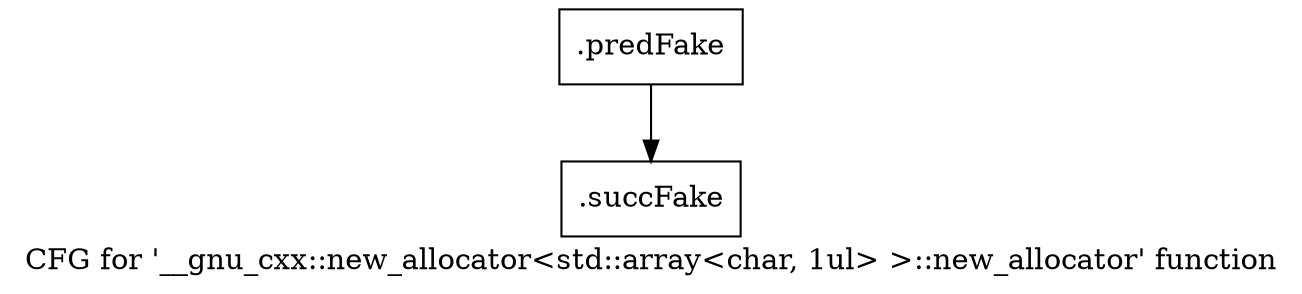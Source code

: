 digraph "CFG for '__gnu_cxx::new_allocator\<std::array\<char, 1ul\> \>::new_allocator' function" {
	label="CFG for '__gnu_cxx::new_allocator\<std::array\<char, 1ul\> \>::new_allocator' function";

	Node0x5215a60 [shape=record,filename="",linenumber="",label="{.predFake}"];
	Node0x5215a60 -> Node0x52d18a0[ callList="" memoryops="" filename="/home/akhilkushe/Xilinx/Vitis_HLS/2021.2/tps/lnx64/gcc-6.2.0/lib/gcc/x86_64-pc-linux-gnu/6.2.0/../../../../include/c++/6.2.0/ext/new_allocator.h" execusionnum="1"];
	Node0x52d18a0 [shape=record,filename="/home/akhilkushe/Xilinx/Vitis_HLS/2021.2/tps/lnx64/gcc-6.2.0/lib/gcc/x86_64-pc-linux-gnu/6.2.0/../../../../include/c++/6.2.0/ext/new_allocator.h",linenumber="79",label="{.succFake}"];
}
